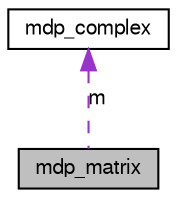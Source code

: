 digraph G
{
  edge [fontname="FreeSans",fontsize="10",labelfontname="FreeSans",labelfontsize="10"];
  node [fontname="FreeSans",fontsize="10",shape=record];
  Node1 [label="mdp_matrix",height=0.2,width=0.4,color="black", fillcolor="grey75", style="filled" fontcolor="black"];
  Node2 -> Node1 [dir=back,color="darkorchid3",fontsize="10",style="dashed",label="m",fontname="FreeSans"];
  Node2 [label="mdp_complex",height=0.2,width=0.4,color="black", fillcolor="white", style="filled",URL="$classmdp__complex.html",tooltip="portable complex numbers"];
}
